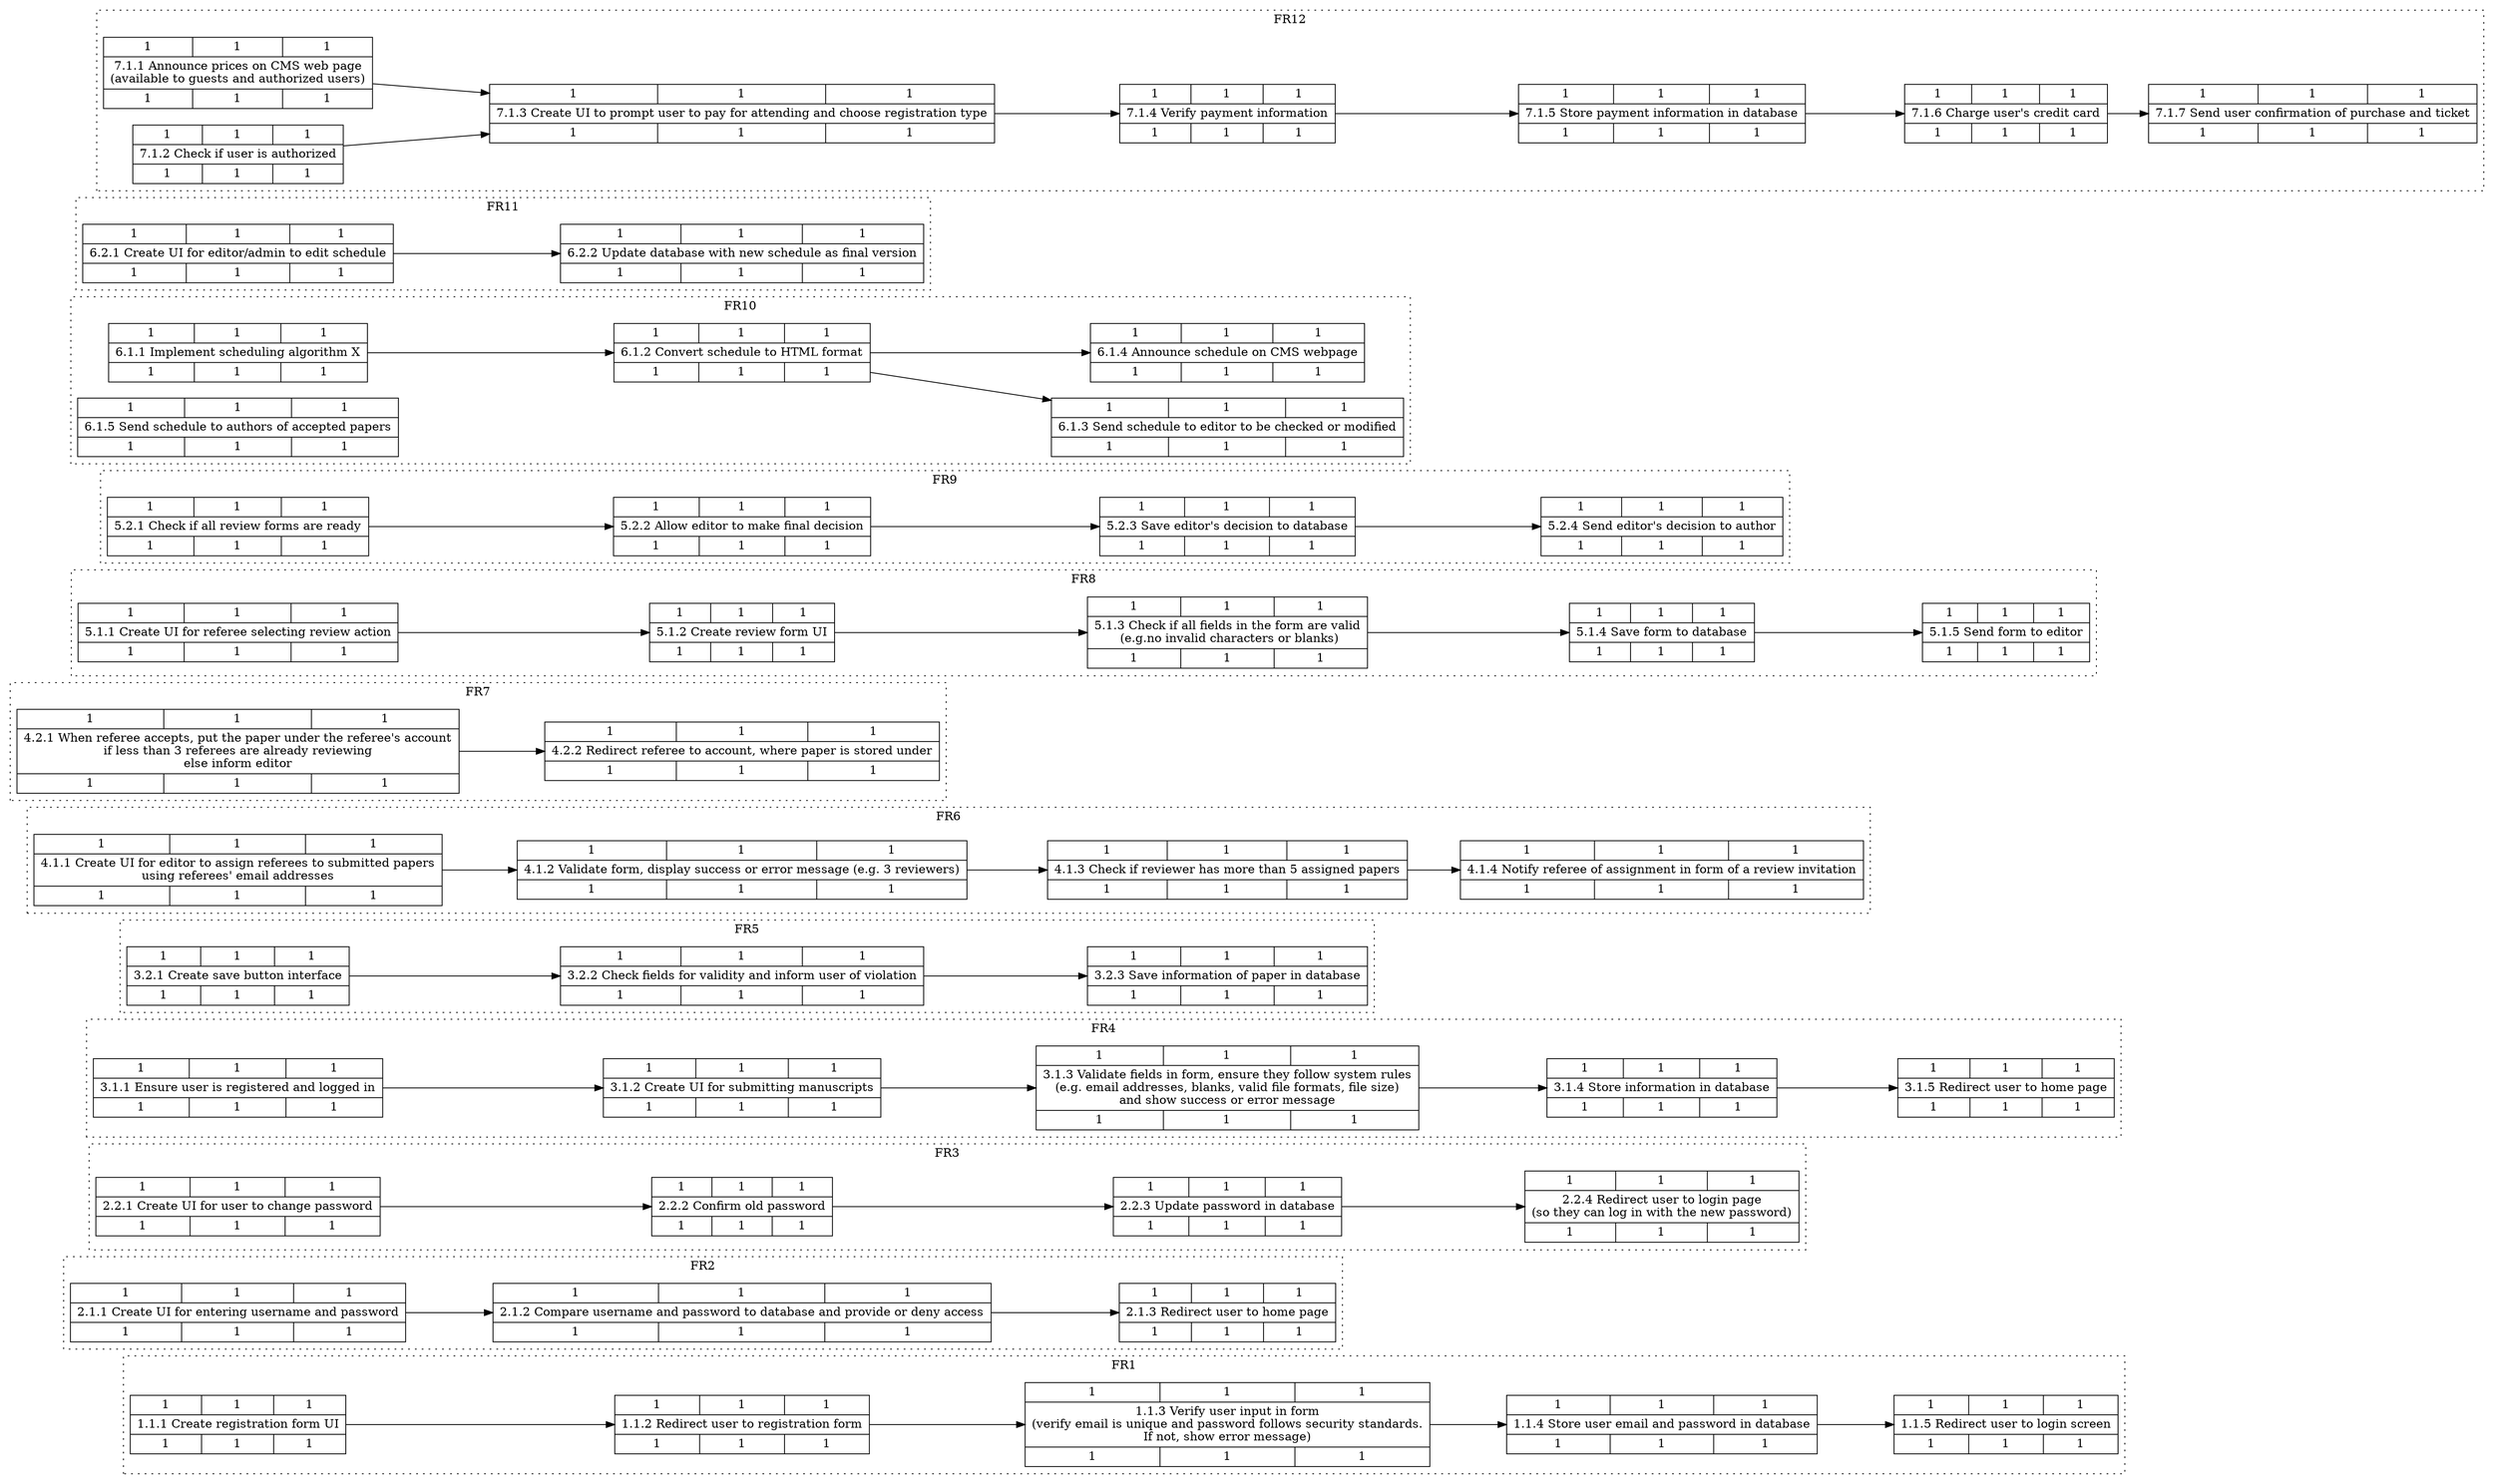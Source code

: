 digraph {
    rankdir=LR;
    node [ shape=record ]
    subgraph cluster_11 {
      graph[style=dotted];
      label = "FR1"
      111 [label="{1|1|1}|1.1.1 Create registration form UI|{1|1|1}"]
      112 [label="{1|1|1}|1.1.2 Redirect user to registration form|{1|1|1}"]
      113 [label="{1|1|1}|1.1.3 Verify user input in form\n(verify email is unique and password follows security standards.\nIf not, show error message)|{1|1|1}"]
      114 [label="{1|1|1}|1.1.4 Store user email and password in database|{1|1|1}"]
      115 [label="{1|1|1}|1.1.5 Redirect user to login screen|{1|1|1}"]
    }

      111 -> 112
      112 -> 113
      113 -> 114
      114 -> 115

    subgraph cluster_21 {
      graph[style=dotted];
      label = "FR2"
      211 [label="{1|1|1}|2.1.1 Create UI for entering username and password|{1|1|1}"]
      212 [label="{1|1|1}|2.1.2 Compare username and password to database and provide or deny access|{1|1|1}"]
      213 [label="{1|1|1}|2.1.3 Redirect user to home page|{1|1|1}"]
    }

      211 -> 212
      212 -> 213

    subgraph cluster_22 {
      graph[style=dotted];
      label = "FR3"
      221 [label="{1|1|1}|2.2.1 Create UI for user to change password|{1|1|1}"]
      222 [label="{1|1|1}|2.2.2 Confirm old password|{1|1|1}"]
      223 [label="{1|1|1}|2.2.3 Update password in database|{1|1|1}"]
      224 [label="{1|1|1}|2.2.4 Redirect user to login page\n(so they can log in with the new password)|{1|1|1}"]
    }

      221 -> 222
      222 -> 223
      223 -> 224

    subgraph cluster_31 {
      graph[style=dotted];
      label = "FR4"
      311 [label="{1|1|1}|3.1.1 Ensure user is registered and logged in|{1|1|1}"]
      312 [label="{1|1|1}|3.1.2 Create UI for submitting manuscripts|{1|1|1}"]
      313 [label="{1|1|1}|3.1.3 Validate fields in form, ensure they follow system rules\n(e.g. email addresses, blanks, valid file formats, file size)\nand show success or error message|{1|1|1}"]
      314 [label="{1|1|1}|3.1.4 Store information in database|{1|1|1}"]
      315 [label="{1|1|1}|3.1.5 Redirect user to home page|{1|1|1}"]
    }

      311 -> 312
      312 -> 313
      313 -> 314
      314 -> 315

    subgraph cluster_32 {
      graph[style=dotted];
      label = "FR5"
      321 [label="{1|1|1}|3.2.1 Create save button interface|{1|1|1}"]
      322 [label="{1|1|1}|3.2.2 Check fields for validity and inform user of violation|{1|1|1}"]
      323 [label="{1|1|1}|3.2.3 Save information of paper in database|{1|1|1}"]
    }

      321 -> 322
      322 -> 323

    subgraph cluster_41 {
      graph[style=dotted];
      label = "FR6"
      411 [label="{1|1|1}|4.1.1 Create UI for editor to assign referees to submitted papers\nusing referees' email addresses|{1|1|1}"]
      412 [label="{1|1|1}|4.1.2 Validate form, display success or error message (e.g. 3 reviewers)|{1|1|1}"]
      413 [label="{1|1|1}|4.1.3 Check if reviewer has more than 5 assigned papers|{1|1|1}"]
      414 [label="{1|1|1}|4.1.4 Notify referee of assignment in form of a review invitation|{1|1|1}"]
    }

      411 -> 412
      412 -> 413
      413 -> 414

    subgraph cluster_42 {
      graph[style=dotted];
      label = "FR7"
      421 [label="{1|1|1}|4.2.1 When referee accepts, put the paper under the referee's account\nif less than 3 referees are already reviewing\nelse inform editor|{1|1|1}"]
      422 [label="{1|1|1}|4.2.2 Redirect referee to account, where paper is stored under|{1|1|1}"]
    }

      421 -> 422

    subgraph cluster_51 {
      graph[style=dotted];
      label = "FR8"
      511 [label="{1|1|1}|5.1.1 Create UI for referee selecting review action|{1|1|1}"]
      512 [label="{1|1|1}|5.1.2 Create review form UI|{1|1|1}"]
      513 [label="{1|1|1}|5.1.3 Check if all fields in the form are valid\n (e.g.no invalid characters or blanks)|{1|1|1}"]
      514 [label="{1|1|1}|5.1.4 Save form to database|{1|1|1}"]
      515 [label="{1|1|1}|5.1.5 Send form to editor|{1|1|1}"]
    }

      511 -> 512
      512 -> 513
      513 -> 514
      514 -> 515

    subgraph cluster_52 {
      graph[style=dotted];
      label = "FR9"
      521 [label="{1|1|1}|5.2.1 Check if all review forms are ready|{1|1|1}"]
      522 [label="{1|1|1}|5.2.2 Allow editor to make final decision|{1|1|1}"]
      523 [label="{1|1|1}|5.2.3 Save editor's decision to database|{1|1|1}"]
      524 [label="{1|1|1}|5.2.4 Send editor's decision to author|{1|1|1}"]
    }

      521 -> 522
      522 -> 523
      523 -> 524

    subgraph cluster_61 {
      graph[style=dotted];
      label = "FR10"
      611 [label="{1|1|1}|6.1.1 Implement scheduling algorithm X|{1|1|1}"]
      612 [label="{1|1|1}|6.1.2 Convert schedule to HTML format|{1|1|1}"]
      613 [label="{1|1|1}|6.1.3 Send schedule to editor to be checked or modified|{1|1|1}"]
      614 [label="{1|1|1}|6.1.4 Announce schedule on CMS webpage|{1|1|1}"]
      615 [label="{1|1|1}|6.1.5 Send schedule to authors of accepted papers|{1|1|1}"]
    }

      611 -> 612
      612 -> 613
      612 -> 614

    subgraph cluster_62 {
      graph[style=dotted];
      label = "FR11"
      621 [label="{1|1|1}|6.2.1 Create UI for editor/admin to edit schedule|{1|1|1}"]
      622 [label="{1|1|1}|6.2.2 Update database with new schedule as final version|{1|1|1}"]
    }

    621 -> 622

    subgraph cluster_7 {
      graph[style=dotted];
      label = "FR12"
      711 [label="{1|1|1}|7.1.1 Announce prices on CMS web page\n(available to guests and authorized users)|{1|1|1}"]
      712 [label="{1|1|1}|7.1.2 Check if user is authorized|{1|1|1}"]
      713 [label="{1|1|1}|7.1.3 Create UI to prompt user to pay for attending and choose registration type|{1|1|1}"]
      714 [label="{1|1|1}|7.1.4 Verify payment information|{1|1|1}"]
      715 [label="{1|1|1}|7.1.5 Store payment information in database|{1|1|1}"]
      716 [label="{1|1|1}|7.1.6 Charge user's credit card|{1|1|1}"]
      717 [label="{1|1|1}|7.1.7 Send user confirmation of purchase and ticket|{1|1|1}"]
}
    711 -> 713
    712 -> 713
    713 -> 714
    714 -> 715
    715 -> 716
    716 -> 717
}
